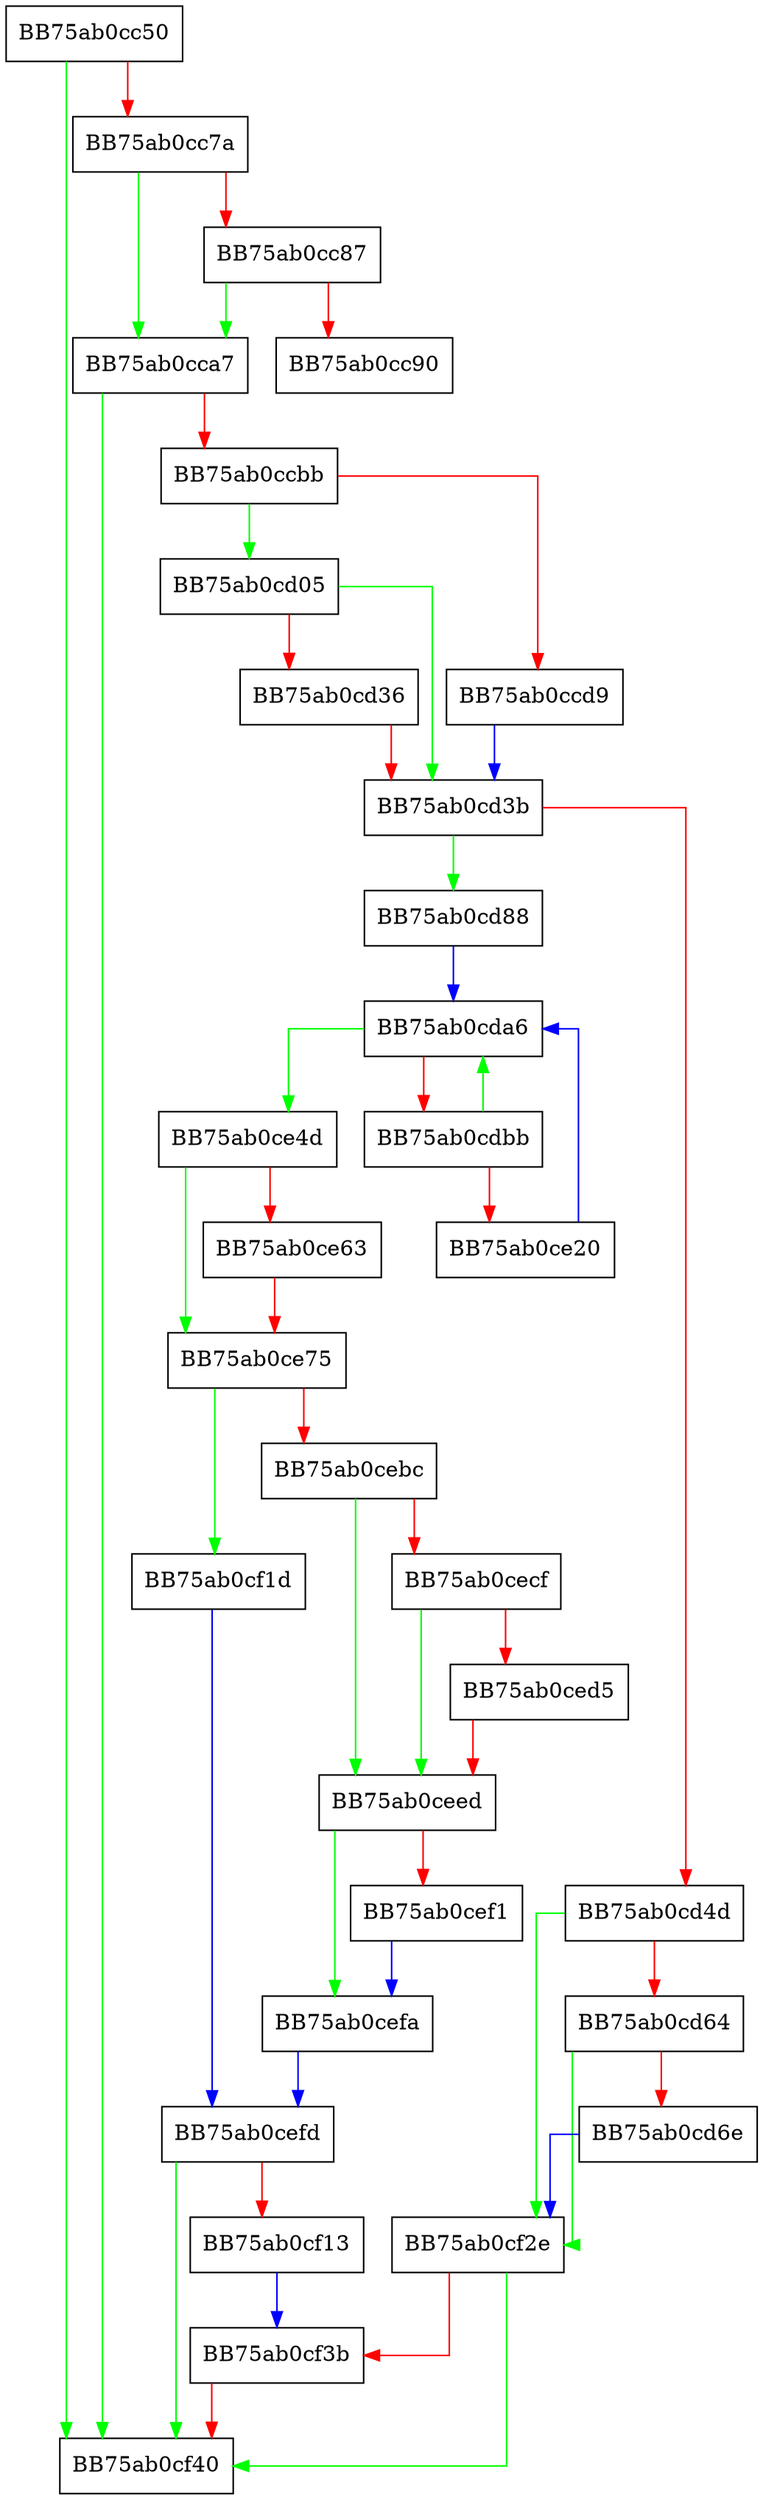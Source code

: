 digraph SetRegValueAsMultiString {
  node [shape="box"];
  graph [splines=ortho];
  BB75ab0cc50 -> BB75ab0cf40 [color="green"];
  BB75ab0cc50 -> BB75ab0cc7a [color="red"];
  BB75ab0cc7a -> BB75ab0cca7 [color="green"];
  BB75ab0cc7a -> BB75ab0cc87 [color="red"];
  BB75ab0cc87 -> BB75ab0cca7 [color="green"];
  BB75ab0cc87 -> BB75ab0cc90 [color="red"];
  BB75ab0cca7 -> BB75ab0cf40 [color="green"];
  BB75ab0cca7 -> BB75ab0ccbb [color="red"];
  BB75ab0ccbb -> BB75ab0cd05 [color="green"];
  BB75ab0ccbb -> BB75ab0ccd9 [color="red"];
  BB75ab0ccd9 -> BB75ab0cd3b [color="blue"];
  BB75ab0cd05 -> BB75ab0cd3b [color="green"];
  BB75ab0cd05 -> BB75ab0cd36 [color="red"];
  BB75ab0cd36 -> BB75ab0cd3b [color="red"];
  BB75ab0cd3b -> BB75ab0cd88 [color="green"];
  BB75ab0cd3b -> BB75ab0cd4d [color="red"];
  BB75ab0cd4d -> BB75ab0cf2e [color="green"];
  BB75ab0cd4d -> BB75ab0cd64 [color="red"];
  BB75ab0cd64 -> BB75ab0cf2e [color="green"];
  BB75ab0cd64 -> BB75ab0cd6e [color="red"];
  BB75ab0cd6e -> BB75ab0cf2e [color="blue"];
  BB75ab0cd88 -> BB75ab0cda6 [color="blue"];
  BB75ab0cda6 -> BB75ab0ce4d [color="green"];
  BB75ab0cda6 -> BB75ab0cdbb [color="red"];
  BB75ab0cdbb -> BB75ab0cda6 [color="green"];
  BB75ab0cdbb -> BB75ab0ce20 [color="red"];
  BB75ab0ce20 -> BB75ab0cda6 [color="blue"];
  BB75ab0ce4d -> BB75ab0ce75 [color="green"];
  BB75ab0ce4d -> BB75ab0ce63 [color="red"];
  BB75ab0ce63 -> BB75ab0ce75 [color="red"];
  BB75ab0ce75 -> BB75ab0cf1d [color="green"];
  BB75ab0ce75 -> BB75ab0cebc [color="red"];
  BB75ab0cebc -> BB75ab0ceed [color="green"];
  BB75ab0cebc -> BB75ab0cecf [color="red"];
  BB75ab0cecf -> BB75ab0ceed [color="green"];
  BB75ab0cecf -> BB75ab0ced5 [color="red"];
  BB75ab0ced5 -> BB75ab0ceed [color="red"];
  BB75ab0ceed -> BB75ab0cefa [color="green"];
  BB75ab0ceed -> BB75ab0cef1 [color="red"];
  BB75ab0cef1 -> BB75ab0cefa [color="blue"];
  BB75ab0cefa -> BB75ab0cefd [color="blue"];
  BB75ab0cefd -> BB75ab0cf40 [color="green"];
  BB75ab0cefd -> BB75ab0cf13 [color="red"];
  BB75ab0cf13 -> BB75ab0cf3b [color="blue"];
  BB75ab0cf1d -> BB75ab0cefd [color="blue"];
  BB75ab0cf2e -> BB75ab0cf40 [color="green"];
  BB75ab0cf2e -> BB75ab0cf3b [color="red"];
  BB75ab0cf3b -> BB75ab0cf40 [color="red"];
}